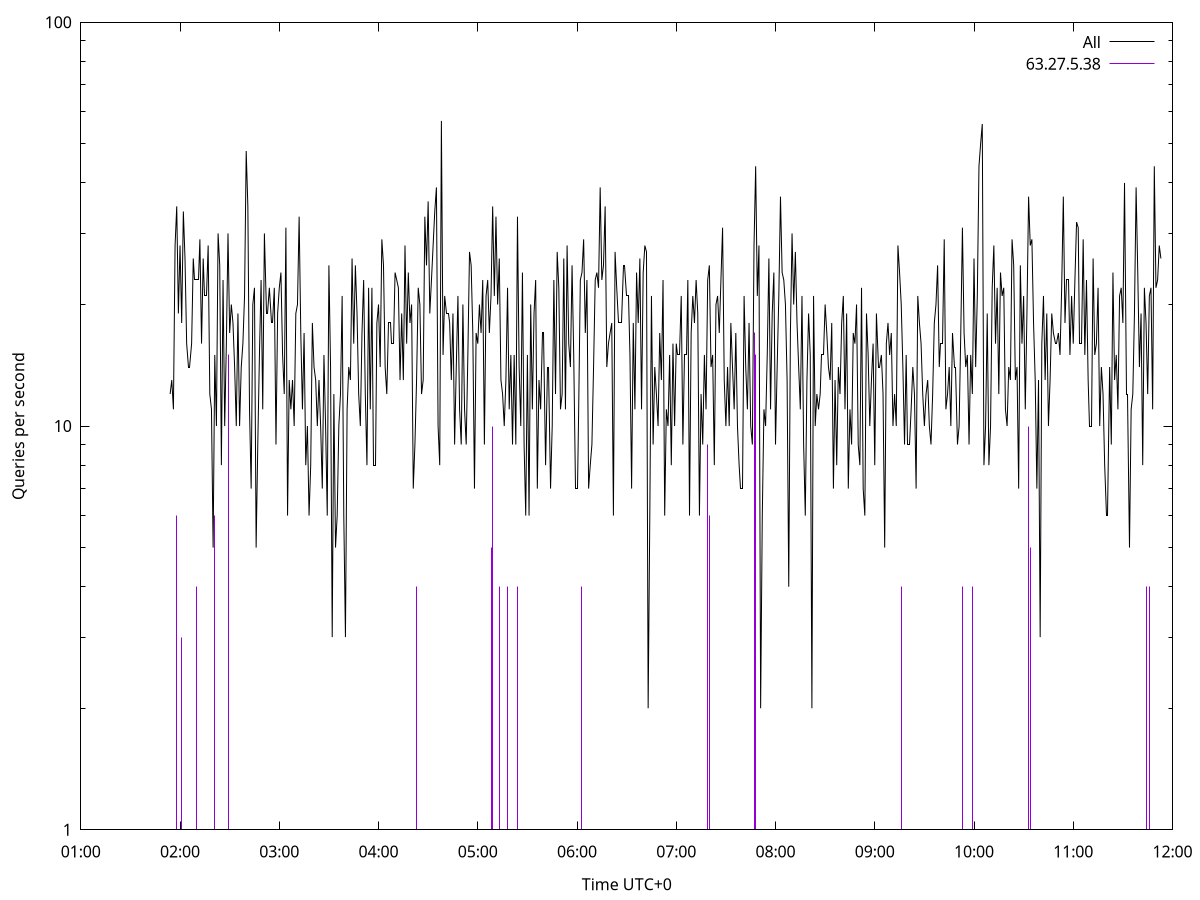 set terminal pngcairo size 1024,768
set output 'Sun Jan  7 00:01:54 2024.png'
set ylabel 'Queries per second'
set xlabel 'Time UTC+0'
set xdata time
set timefmt "%s"
set log y
plot \
'-' using 1:2 linecolor 0 linetype 2 with lines title 'All', \
'-' using 1:2 linecolor 1 linetype 3 with impulses title "63.27.5.38"
1704560514 12
1704560515 13
1704560516 11
1704560517 28
1704560518 35
1704560519 19
1704560520 28
1704560521 18
1704560522 34
1704560523 26
1704560524 16
1704560525 14
1704560526 14
1704560527 16
1704560528 26
1704560529 23
1704560530 23
1704560531 23
1704560532 29
1704560533 16
1704560534 26
1704560535 21
1704560536 21
1704560537 28
1704560538 12
1704560539 11
1704560540 5
1704560541 15
1704560542 10
1704560543 30
1704560544 25
1704560545 8
1704560546 23
1704560547 10
1704560548 16
1704560549 30
1704560550 17
1704560551 20
1704560552 18
1704560553 14
1704560554 10
1704560555 19
1704560556 10
1704560557 14
1704560558 16
1704560559 21
1704560560 48
1704560561 35
1704560562 11
1704560563 7
1704560564 20
1704560565 22
1704560566 5
1704560567 9
1704560568 15
1704560569 23
1704560570 11
1704560571 30
1704560572 19
1704560573 19
1704560574 22
1704560575 18
1704560576 18
1704560577 22
1704560578 9
1704560579 19
1704560580 22
1704560581 24
1704560582 15
1704560583 12
1704560584 31
1704560585 6
1704560586 13
1704560587 11
1704560588 13
1704560589 10
1704560590 19
1704560591 20
1704560592 33
1704560593 17
1704560594 11
1704560595 17
1704560596 8
1704560597 10
1704560598 6
1704560599 8
1704560600 18
1704560601 14
1704560602 13
1704560603 10
1704560604 13
1704560605 10
1704560606 7
1704560607 15
1704560608 10
1704560609 6
1704560610 25
1704560611 14
1704560612 3
1704560613 12
1704560614 5
1704560615 6
1704560616 10
1704560617 12
1704560618 21
1704560619 6
1704560620 3
1704560621 11
1704560622 14
1704560623 13
1704560624 26
1704560625 16
1704560626 25
1704560627 19
1704560628 12
1704560629 10
1704560630 17
1704560631 23
1704560632 12
1704560633 8
1704560634 22
1704560635 11
1704560636 22
1704560637 8
1704560638 8
1704560639 18
1704560640 20
1704560641 14
1704560642 29
1704560643 25
1704560644 14
1704560645 12
1704560646 18
1704560647 18
1704560648 16
1704560649 16
1704560650 24
1704560651 23
1704560652 22
1704560653 13
1704560654 19
1704560655 13
1704560656 28
1704560657 16
1704560658 24
1704560659 18
1704560660 20
1704560661 7
1704560662 9
1704560663 13
1704560664 22
1704560665 20
1704560666 12
1704560667 13
1704560668 33
1704560669 25
1704560670 36
1704560671 19
1704560672 23
1704560673 28
1704560674 34
1704560675 39
1704560676 10
1704560677 8
1704560678 57
1704560679 15
1704560680 21
1704560681 19
1704560682 19
1704560683 18
1704560684 13
1704560685 19
1704560686 9
1704560687 14
1704560688 21
1704560689 11
1704560690 9
1704560691 20
1704560692 11
1704560693 9
1704560694 15
1704560695 27
1704560696 25
1704560697 17
1704560698 7
1704560699 17
1704560700 16
1704560701 20
1704560702 17
1704560703 23
1704560704 9
1704560705 21
1704560706 23
1704560707 17
1704560708 21
1704560709 35
1704560710 21
1704560711 33
1704560712 20
1704560713 26
1704560714 13
1704560715 12
1704560716 10
1704560717 13
1704560718 22
1704560719 11
1704560720 15
1704560721 9
1704560722 15
1704560723 9
1704560724 33
1704560725 14
1704560726 10
1704560727 24
1704560728 9
1704560729 6
1704560730 15
1704560731 6
1704560732 20
1704560733 11
1704560734 19
1704560735 23
1704560736 7
1704560737 13
1704560738 11
1704560739 17
1704560740 17
1704560741 8
1704560742 14
1704560743 14
1704560744 7
1704560745 10
1704560746 23
1704560747 12
1704560748 27
1704560749 22
1704560750 11
1704560751 12
1704560752 26
1704560753 11
1704560754 28
1704560755 16
1704560756 14
1704560757 25
1704560758 15
1704560759 7
1704560760 7
1704560761 11
1704560762 23
1704560763 24
1704560764 29
1704560765 17
1704560766 23
1704560767 7
1704560768 8
1704560769 9
1704560770 14
1704560771 23
1704560772 24
1704560773 22
1704560774 39
1704560775 23
1704560776 25
1704560777 35
1704560778 14
1704560779 16
1704560780 17
1704560781 18
1704560782 6
1704560783 27
1704560784 22
1704560785 18
1704560786 18
1704560787 18
1704560788 25
1704560789 25
1704560790 21
1704560791 21
1704560792 15
1704560793 7
1704560794 18
1704560795 11
1704560796 24
1704560797 18
1704560798 26
1704560799 11
1704560800 24
1704560801 28
1704560802 27
1704560803 2
1704560804 6
1704560805 21
1704560806 9
1704560807 14
1704560808 12
1704560809 10
1704560810 17
1704560811 13
1704560812 23
1704560813 6
1704560814 11
1704560815 10
1704560816 15
1704560817 8
1704560818 16
1704560819 10
1704560820 16
1704560821 15
1704560822 15
1704560823 21
1704560824 9
1704560825 15
1704560826 15
1704560827 23
1704560828 6
1704560829 17
1704560830 21
1704560831 18
1704560832 23
1704560833 19
1704560834 6
1704560835 12
1704560836 9
1704560837 15
1704560838 11
1704560839 23
1704560840 25
1704560841 14
1704560842 15
1704560843 8
1704560844 20
1704560845 21
1704560846 17
1704560847 23
1704560848 31
1704560849 13
1704560850 10
1704560851 14
1704560852 10
1704560853 18
1704560854 14
1704560855 11
1704560856 17
1704560857 10
1704560858 8
1704560859 7
1704560860 7
1704560861 21
1704560862 14
1704560863 11
1704560864 18
1704560865 10
1704560866 9
1704560867 28
1704560868 44
1704560869 21
1704560870 28
1704560871 2
1704560872 6
1704560873 11
1704560874 10
1704560875 15
1704560876 26
1704560877 11
1704560878 19
1704560879 24
1704560880 9
1704560881 14
1704560882 21
1704560883 37
1704560884 24
1704560885 23
1704560886 20
1704560887 13
1704560888 4
1704560889 17
1704560890 30
1704560891 20
1704560892 27
1704560893 18
1704560894 14
1704560895 11
1704560896 21
1704560897 9
1704560898 6
1704560899 13
1704560900 19
1704560901 15
1704560902 2
1704560903 21
1704560904 10
1704560905 12
1704560906 11
1704560907 12
1704560908 15
1704560909 15
1704560910 20
1704560911 17
1704560912 14
1704560913 13
1704560914 18
1704560915 7
1704560916 13
1704560917 8
1704560918 14
1704560919 12
1704560920 18
1704560921 21
1704560922 11
1704560923 19
1704560924 7
1704560925 11
1704560926 9
1704560927 17
1704560928 16
1704560929 20
1704560930 9
1704560931 8
1704560932 22
1704560933 7
1704560934 6
1704560935 19
1704560936 15
1704560937 10
1704560938 13
1704560939 16
1704560940 8
1704560941 19
1704560942 14
1704560943 14
1704560944 15
1704560945 12
1704560946 5
1704560947 16
1704560948 18
1704560949 15
1704560950 17
1704560951 10
1704560952 12
1704560953 10
1704560954 28
1704560955 24
1704560956 20
1704560957 14
1704560958 9
1704560959 15
1704560960 9
1704560961 9
1704560962 11
1704560963 14
1704560964 12
1704560965 7
1704560966 21
1704560967 18
1704560968 16
1704560969 12
1704560970 10
1704560971 12
1704560972 13
1704560973 10
1704560974 9
1704560975 12
1704560976 18
1704560977 20
1704560978 25
1704560979 14
1704560980 16
1704560981 16
1704560982 29
1704560983 11
1704560984 12
1704560985 14
1704560986 10
1704560987 17
1704560988 14
1704560989 14
1704560990 9
1704560991 10
1704560992 17
1704560993 31
1704560994 17
1704560995 14
1704560996 15
1704560997 9
1704560998 15
1704560999 12
1704561000 26
1704561001 14
1704561002 21
1704561003 44
1704561004 50
1704561005 56
1704561006 8
1704561007 10
1704561008 19
1704561009 8
1704561010 10
1704561011 22
1704561012 28
1704561013 16
1704561014 22
1704561015 12
1704561016 24
1704561017 21
1704561018 22
1704561019 11
1704561020 10
1704561021 14
1704561022 13
1704561023 29
1704561024 25
1704561025 13
1704561026 14
1704561027 7
1704561028 25
1704561029 16
1704561030 21
1704561031 11
1704561032 19
1704561033 37
1704561034 28
1704561035 29
1704561036 18
1704561037 13
1704561038 7
1704561039 13
1704561040 3
1704561041 16
1704561042 21
1704561043 13
1704561044 19
1704561045 10
1704561046 13
1704561047 19
1704561048 17
1704561049 16
1704561050 16
1704561051 17
1704561052 15
1704561053 22
1704561054 37
1704561055 18
1704561056 23
1704561057 23
1704561058 15
1704561059 21
1704561060 16
1704561061 23
1704561062 32
1704561063 31
1704561064 16
1704561065 16
1704561066 29
1704561067 15
1704561068 23
1704561069 13
1704561070 10
1704561071 10
1704561072 26
1704561073 15
1704561074 16
1704561075 22
1704561076 10
1704561077 14
1704561078 12
1704561079 8
1704561080 6
1704561081 6
1704561082 14
1704561083 9
1704561084 24
1704561085 13
1704561086 15
1704561087 11
1704561088 21
1704561089 22
1704561090 18
1704561091 40
1704561092 12
1704561093 12
1704561094 5
1704561095 11
1704561096 12
1704561097 19
1704561098 39
1704561099 24
1704561100 14
1704561101 19
1704561102 8
1704561103 22
1704561104 18
1704561105 12
1704561106 21
1704561107 22
1704561108 11
1704561109 44
1704561110 22
1704561111 23
1704561112 28
1704561113 26

e
1704560518 6
1704560519 1
1704560521 3
1704560530 4
1704560541 6
1704560549 15
1704560663 4
1704560708 5
1704560709 10
1704560713 4
1704560718 4
1704560724 4
1704560763 4
1704560839 9
1704560840 6
1704560867 17
1704560868 15
1704560956 4
1704560993 4
1704560999 4
1704561033 10
1704561034 5
1704561104 4
1704561106 4

e
